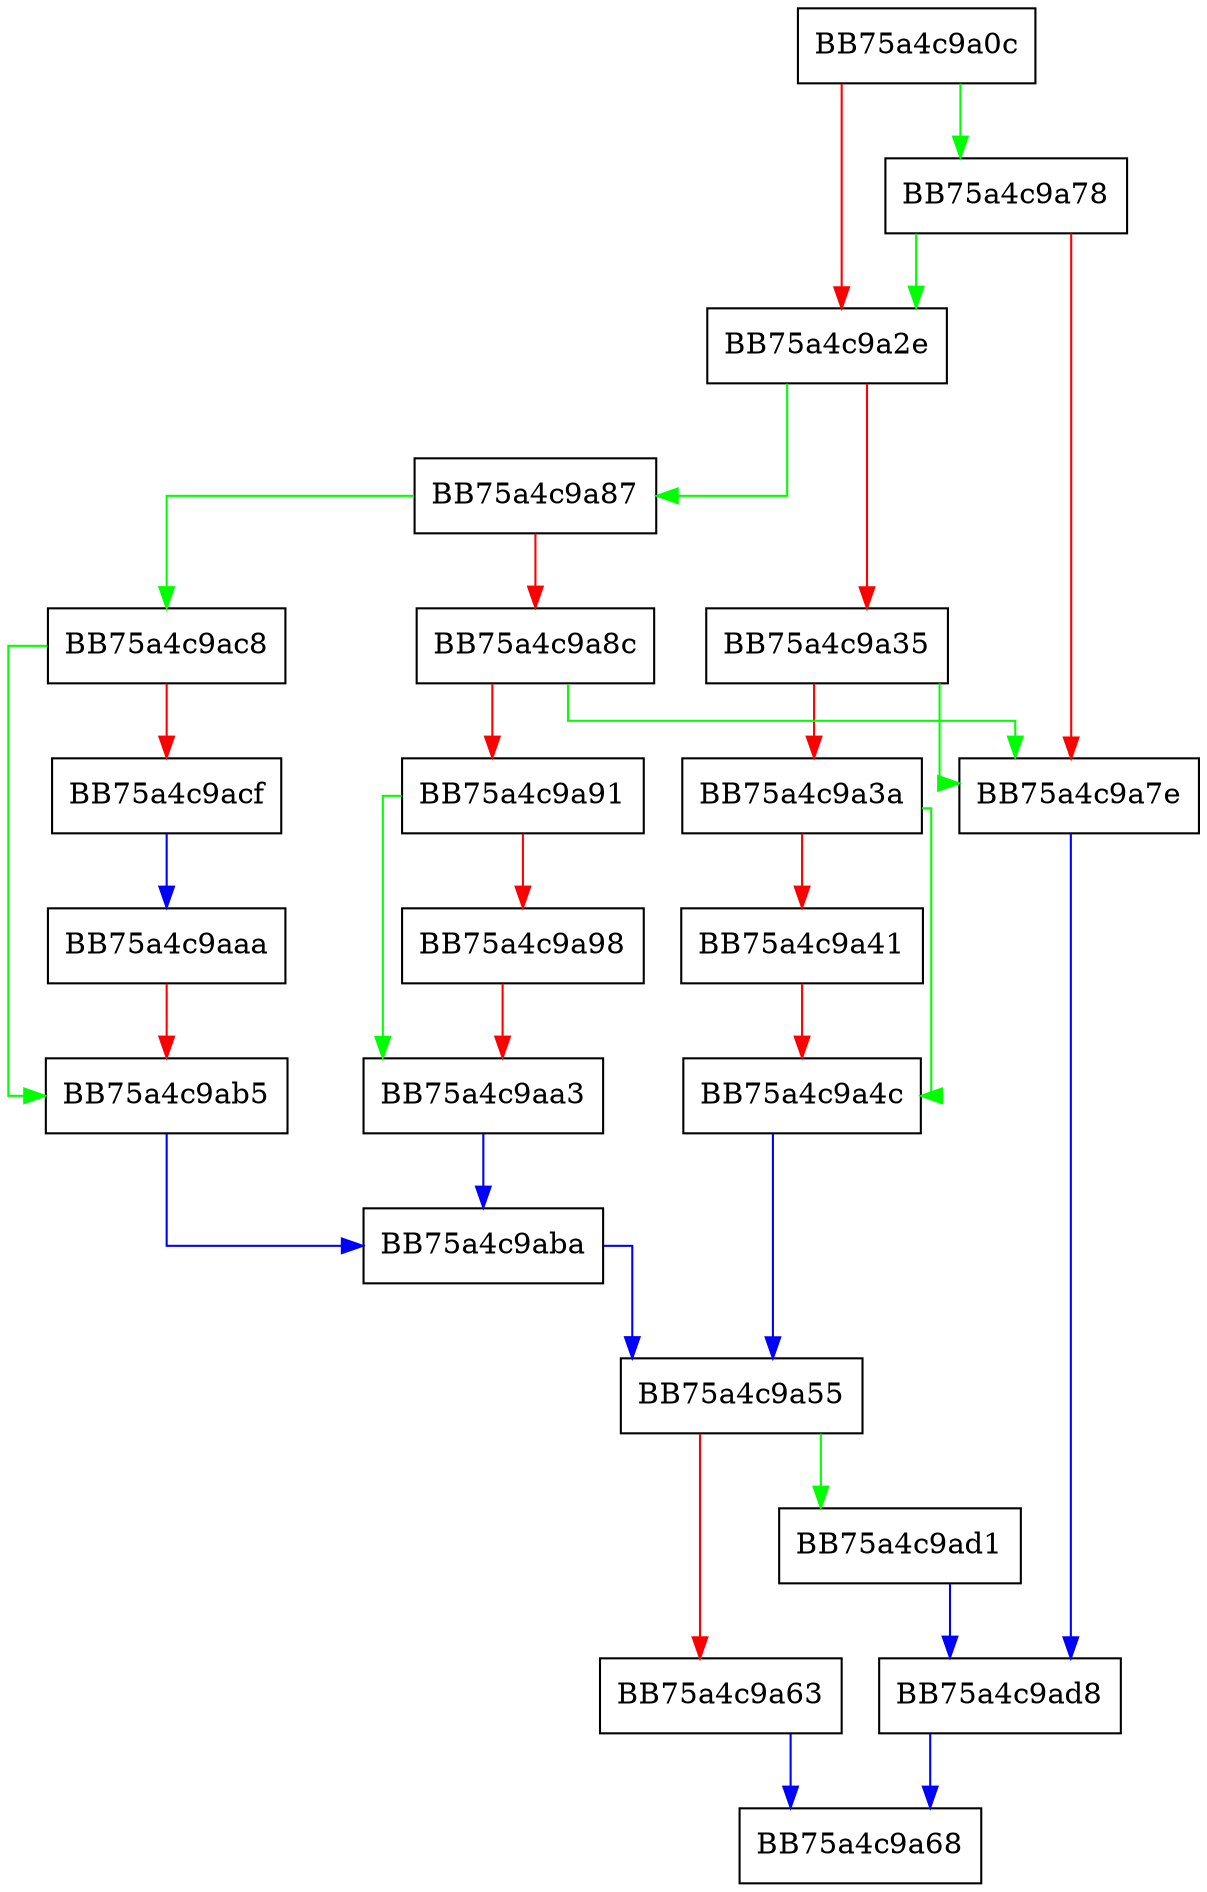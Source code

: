 digraph scmmAllocVariant {
  node [shape="box"];
  graph [splines=ortho];
  BB75a4c9a0c -> BB75a4c9a78 [color="green"];
  BB75a4c9a0c -> BB75a4c9a2e [color="red"];
  BB75a4c9a2e -> BB75a4c9a87 [color="green"];
  BB75a4c9a2e -> BB75a4c9a35 [color="red"];
  BB75a4c9a35 -> BB75a4c9a7e [color="green"];
  BB75a4c9a35 -> BB75a4c9a3a [color="red"];
  BB75a4c9a3a -> BB75a4c9a4c [color="green"];
  BB75a4c9a3a -> BB75a4c9a41 [color="red"];
  BB75a4c9a41 -> BB75a4c9a4c [color="red"];
  BB75a4c9a4c -> BB75a4c9a55 [color="blue"];
  BB75a4c9a55 -> BB75a4c9ad1 [color="green"];
  BB75a4c9a55 -> BB75a4c9a63 [color="red"];
  BB75a4c9a63 -> BB75a4c9a68 [color="blue"];
  BB75a4c9a78 -> BB75a4c9a2e [color="green"];
  BB75a4c9a78 -> BB75a4c9a7e [color="red"];
  BB75a4c9a7e -> BB75a4c9ad8 [color="blue"];
  BB75a4c9a87 -> BB75a4c9ac8 [color="green"];
  BB75a4c9a87 -> BB75a4c9a8c [color="red"];
  BB75a4c9a8c -> BB75a4c9a7e [color="green"];
  BB75a4c9a8c -> BB75a4c9a91 [color="red"];
  BB75a4c9a91 -> BB75a4c9aa3 [color="green"];
  BB75a4c9a91 -> BB75a4c9a98 [color="red"];
  BB75a4c9a98 -> BB75a4c9aa3 [color="red"];
  BB75a4c9aa3 -> BB75a4c9aba [color="blue"];
  BB75a4c9aaa -> BB75a4c9ab5 [color="red"];
  BB75a4c9ab5 -> BB75a4c9aba [color="blue"];
  BB75a4c9aba -> BB75a4c9a55 [color="blue"];
  BB75a4c9ac8 -> BB75a4c9ab5 [color="green"];
  BB75a4c9ac8 -> BB75a4c9acf [color="red"];
  BB75a4c9acf -> BB75a4c9aaa [color="blue"];
  BB75a4c9ad1 -> BB75a4c9ad8 [color="blue"];
  BB75a4c9ad8 -> BB75a4c9a68 [color="blue"];
}